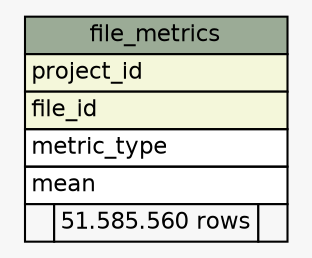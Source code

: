 // dot 2.36.0 on Mac OS X 10.10.3
// SchemaSpy rev 590
digraph "file_metrics" {
  graph [
    rankdir="RL"
    bgcolor="#f7f7f7"
    nodesep="0.18"
    ranksep="0.46"
    fontname="Helvetica"
    fontsize="11"
  ];
  node [
    fontname="Helvetica"
    fontsize="11"
    shape="plaintext"
  ];
  edge [
    arrowsize="0.8"
  ];
  "file_metrics" [
    label=<
    <TABLE BORDER="0" CELLBORDER="1" CELLSPACING="0" BGCOLOR="#ffffff">
      <TR><TD COLSPAN="3" BGCOLOR="#9bab96" ALIGN="CENTER">file_metrics</TD></TR>
      <TR><TD PORT="project_id" COLSPAN="3" BGCOLOR="#f4f7da" ALIGN="LEFT">project_id</TD></TR>
      <TR><TD PORT="file_id" COLSPAN="3" BGCOLOR="#f4f7da" ALIGN="LEFT">file_id</TD></TR>
      <TR><TD PORT="metric_type" COLSPAN="3" ALIGN="LEFT">metric_type</TD></TR>
      <TR><TD PORT="mean" COLSPAN="3" ALIGN="LEFT">mean</TD></TR>
      <TR><TD ALIGN="LEFT" BGCOLOR="#f7f7f7">  </TD><TD ALIGN="RIGHT" BGCOLOR="#f7f7f7">51.585.560 rows</TD><TD ALIGN="RIGHT" BGCOLOR="#f7f7f7">  </TD></TR>
    </TABLE>>
    URL="tables/file_metrics.html"
    tooltip="file_metrics"
  ];
}
